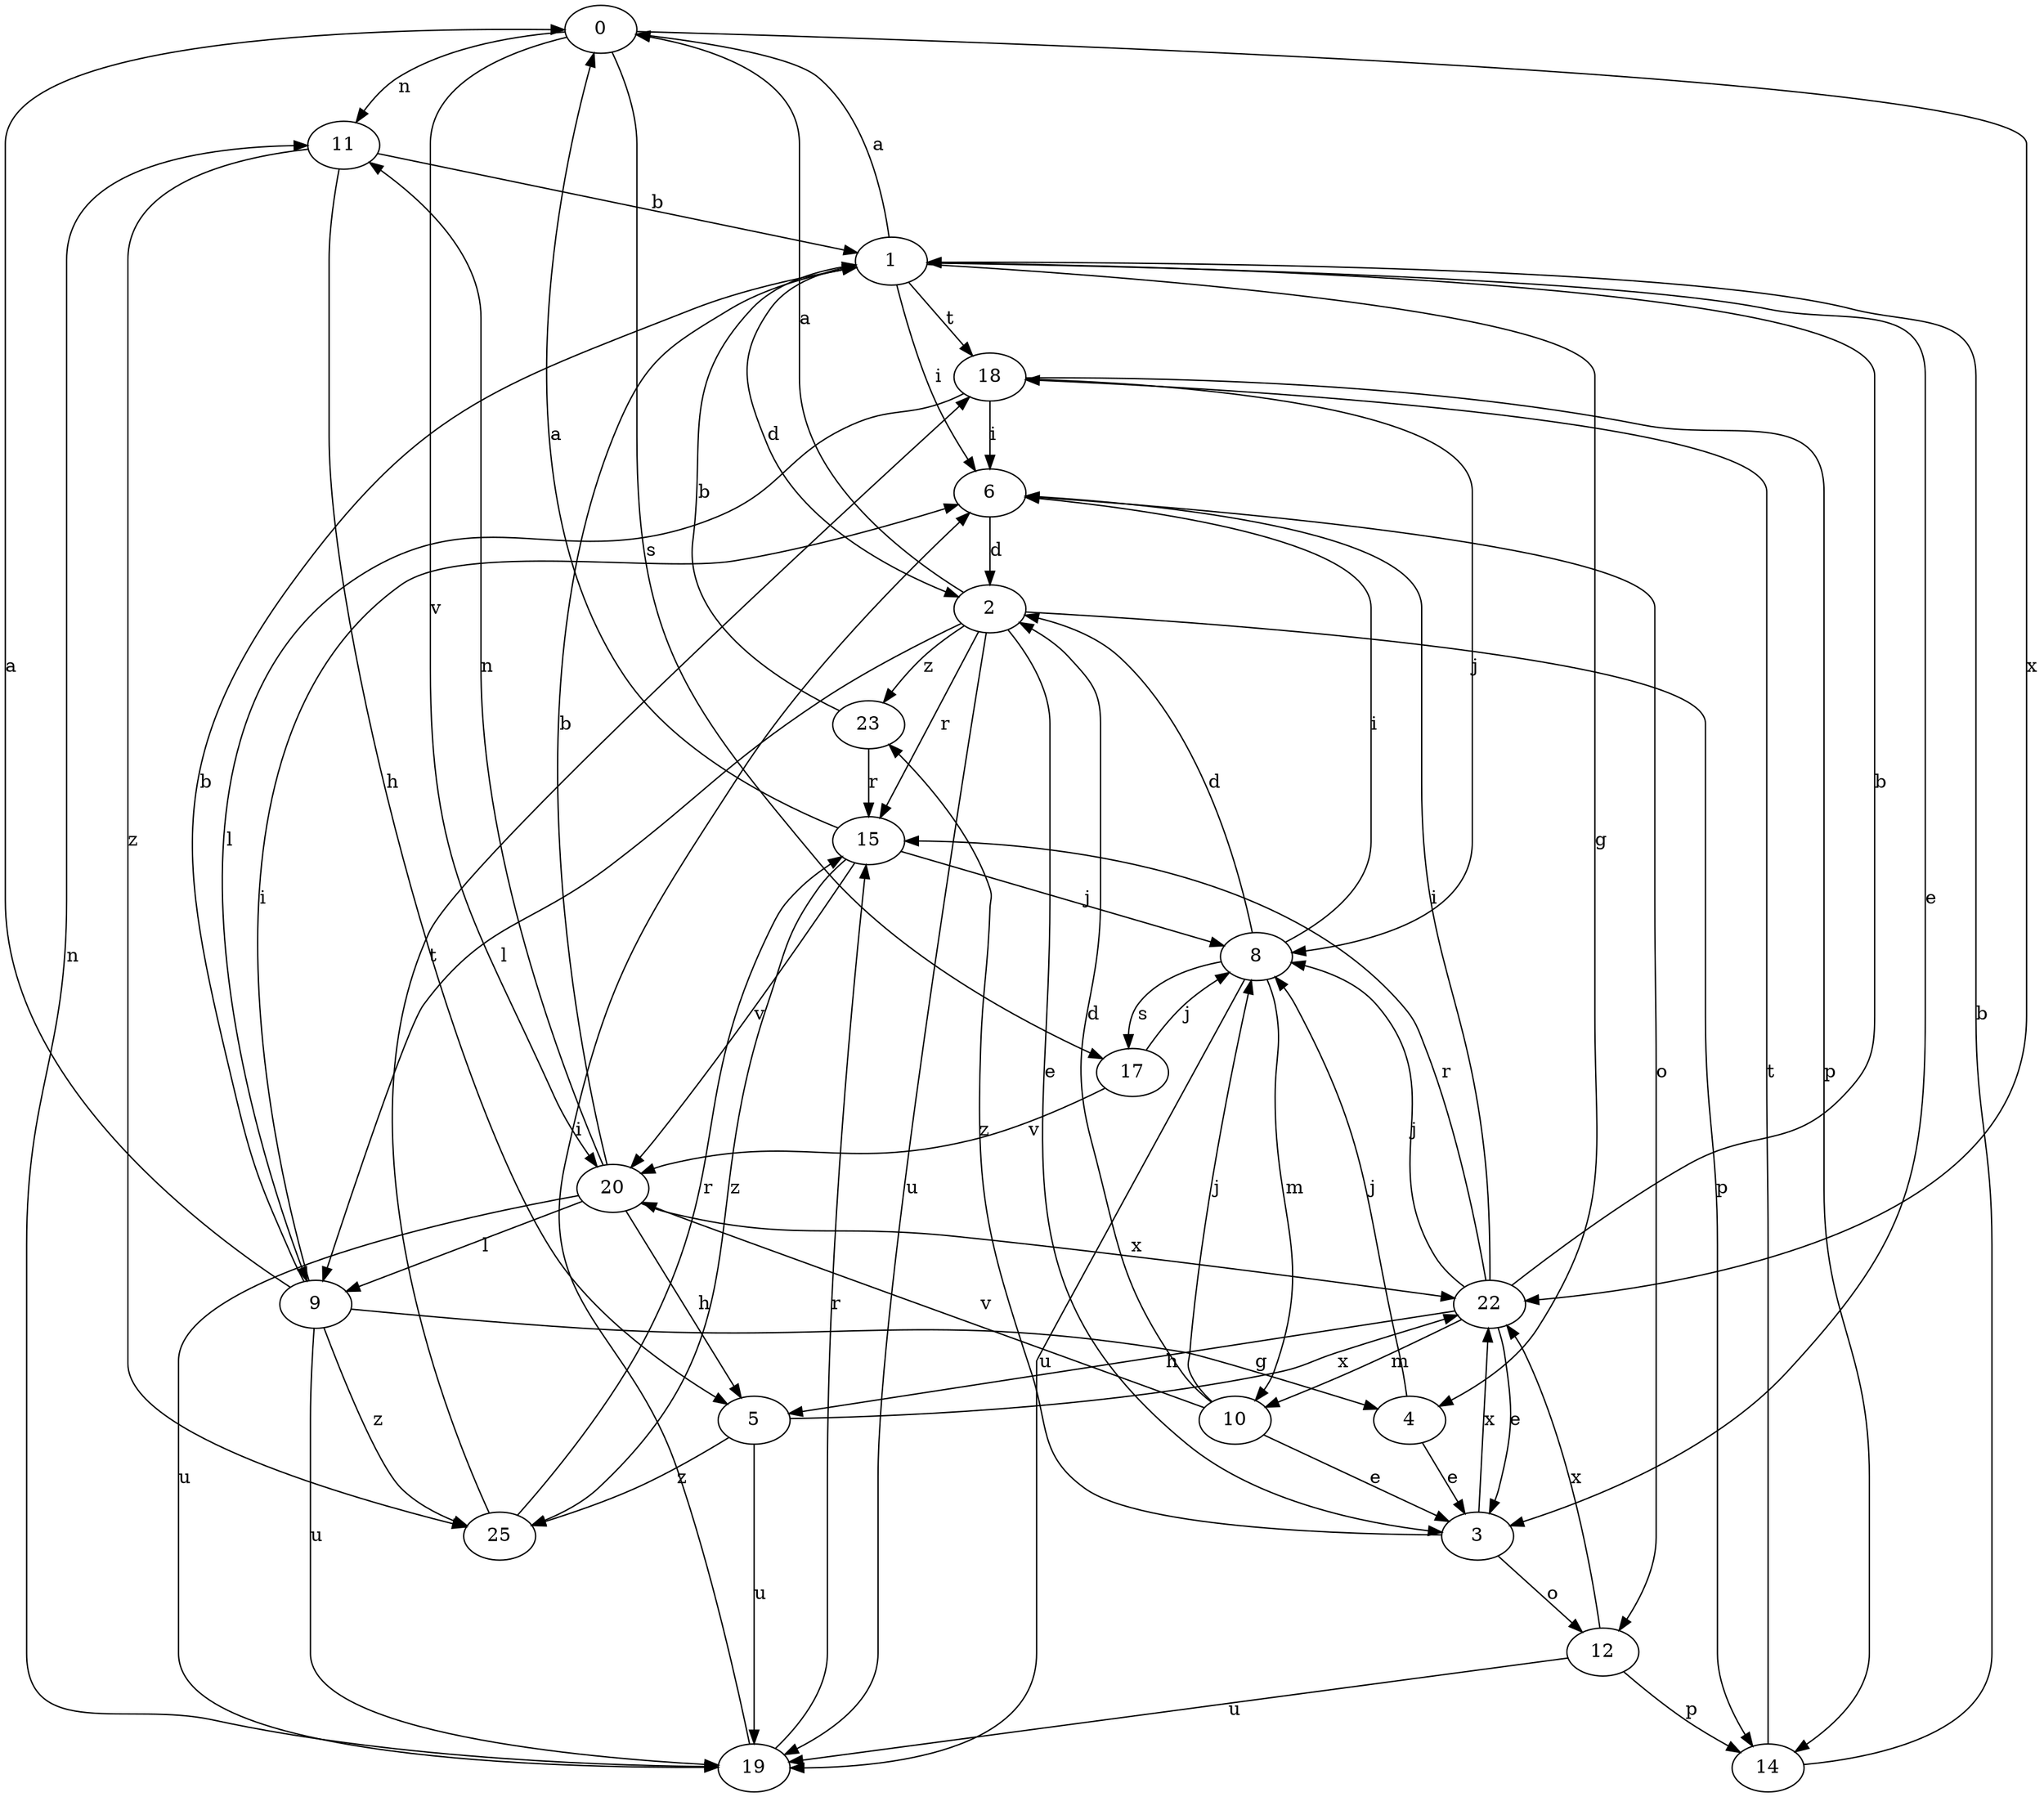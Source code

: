 strict digraph  {
0;
1;
2;
3;
4;
5;
6;
8;
9;
10;
11;
12;
14;
15;
17;
18;
19;
20;
22;
23;
25;
0 -> 11  [label=n];
0 -> 17  [label=s];
0 -> 20  [label=v];
0 -> 22  [label=x];
1 -> 0  [label=a];
1 -> 2  [label=d];
1 -> 3  [label=e];
1 -> 4  [label=g];
1 -> 6  [label=i];
1 -> 18  [label=t];
2 -> 0  [label=a];
2 -> 3  [label=e];
2 -> 9  [label=l];
2 -> 14  [label=p];
2 -> 15  [label=r];
2 -> 19  [label=u];
2 -> 23  [label=z];
3 -> 12  [label=o];
3 -> 22  [label=x];
3 -> 23  [label=z];
4 -> 3  [label=e];
4 -> 8  [label=j];
5 -> 19  [label=u];
5 -> 22  [label=x];
5 -> 25  [label=z];
6 -> 2  [label=d];
6 -> 12  [label=o];
8 -> 2  [label=d];
8 -> 6  [label=i];
8 -> 10  [label=m];
8 -> 17  [label=s];
8 -> 19  [label=u];
9 -> 0  [label=a];
9 -> 1  [label=b];
9 -> 4  [label=g];
9 -> 6  [label=i];
9 -> 19  [label=u];
9 -> 25  [label=z];
10 -> 2  [label=d];
10 -> 3  [label=e];
10 -> 8  [label=j];
10 -> 20  [label=v];
11 -> 1  [label=b];
11 -> 5  [label=h];
11 -> 25  [label=z];
12 -> 14  [label=p];
12 -> 19  [label=u];
12 -> 22  [label=x];
14 -> 1  [label=b];
14 -> 18  [label=t];
15 -> 0  [label=a];
15 -> 8  [label=j];
15 -> 20  [label=v];
15 -> 25  [label=z];
17 -> 8  [label=j];
17 -> 20  [label=v];
18 -> 6  [label=i];
18 -> 8  [label=j];
18 -> 9  [label=l];
18 -> 14  [label=p];
19 -> 6  [label=i];
19 -> 11  [label=n];
19 -> 15  [label=r];
20 -> 1  [label=b];
20 -> 5  [label=h];
20 -> 9  [label=l];
20 -> 11  [label=n];
20 -> 19  [label=u];
20 -> 22  [label=x];
22 -> 1  [label=b];
22 -> 3  [label=e];
22 -> 5  [label=h];
22 -> 6  [label=i];
22 -> 8  [label=j];
22 -> 10  [label=m];
22 -> 15  [label=r];
23 -> 1  [label=b];
23 -> 15  [label=r];
25 -> 15  [label=r];
25 -> 18  [label=t];
}
